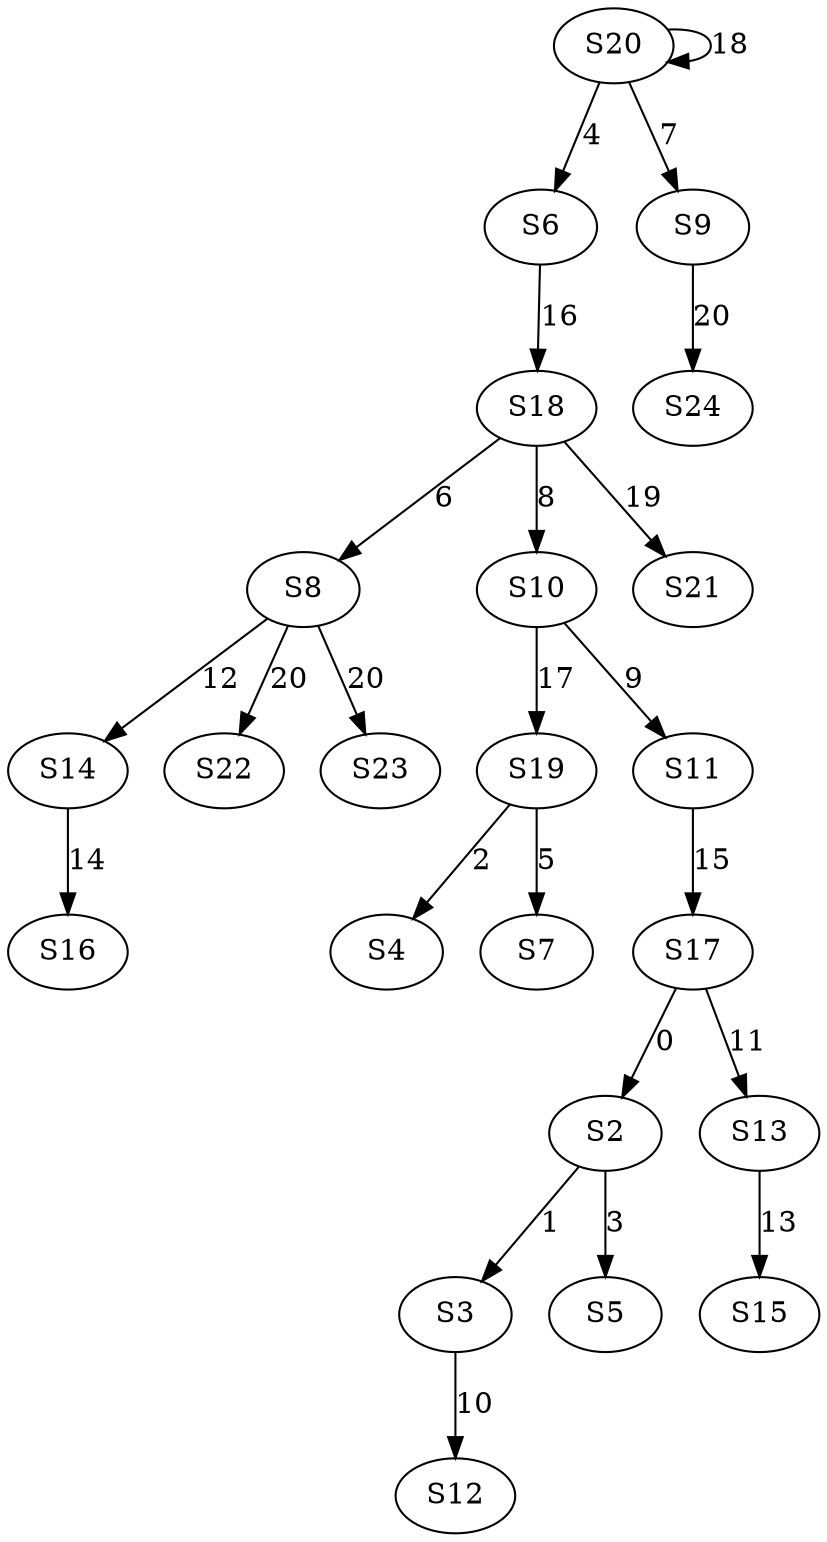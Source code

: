strict digraph {
	S17 -> S2 [ label = 0 ];
	S2 -> S3 [ label = 1 ];
	S19 -> S4 [ label = 2 ];
	S2 -> S5 [ label = 3 ];
	S20 -> S6 [ label = 4 ];
	S19 -> S7 [ label = 5 ];
	S18 -> S8 [ label = 6 ];
	S20 -> S9 [ label = 7 ];
	S18 -> S10 [ label = 8 ];
	S10 -> S11 [ label = 9 ];
	S3 -> S12 [ label = 10 ];
	S17 -> S13 [ label = 11 ];
	S8 -> S14 [ label = 12 ];
	S13 -> S15 [ label = 13 ];
	S14 -> S16 [ label = 14 ];
	S11 -> S17 [ label = 15 ];
	S6 -> S18 [ label = 16 ];
	S10 -> S19 [ label = 17 ];
	S20 -> S20 [ label = 18 ];
	S18 -> S21 [ label = 19 ];
	S8 -> S22 [ label = 20 ];
	S8 -> S23 [ label = 20 ];
	S9 -> S24 [ label = 20 ];
}